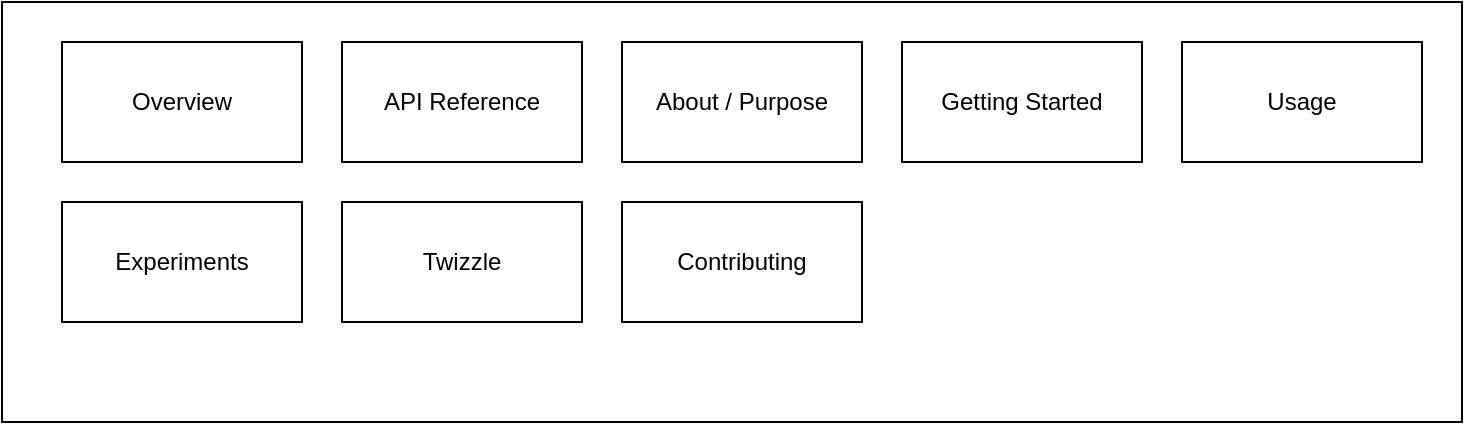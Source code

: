 <mxfile>
    <diagram id="KPOwolzW9mEkkymvlo-T" name="Homepage">
        <mxGraphModel dx="878" dy="540" grid="1" gridSize="10" guides="1" tooltips="1" connect="1" arrows="1" fold="1" page="1" pageScale="1" pageWidth="827" pageHeight="1169" math="0" shadow="0">
            <root>
                <mxCell id="0"/>
                <mxCell id="1" parent="0"/>
                <mxCell id="2" value="" style="rounded=0;whiteSpace=wrap;html=1;" vertex="1" parent="1">
                    <mxGeometry x="30" y="40" width="730" height="210" as="geometry"/>
                </mxCell>
                <mxCell id="3" value="Overview" style="rounded=0;whiteSpace=wrap;html=1;" vertex="1" parent="1">
                    <mxGeometry x="60" y="60" width="120" height="60" as="geometry"/>
                </mxCell>
                <mxCell id="4" value="API Reference" style="rounded=0;whiteSpace=wrap;html=1;" vertex="1" parent="1">
                    <mxGeometry x="200" y="60" width="120" height="60" as="geometry"/>
                </mxCell>
                <mxCell id="5" value="About / Purpose" style="rounded=0;whiteSpace=wrap;html=1;" vertex="1" parent="1">
                    <mxGeometry x="340" y="60" width="120" height="60" as="geometry"/>
                </mxCell>
                <mxCell id="6" value="Getting Started" style="rounded=0;whiteSpace=wrap;html=1;" vertex="1" parent="1">
                    <mxGeometry x="480" y="60" width="120" height="60" as="geometry"/>
                </mxCell>
                <mxCell id="7" value="Usage" style="rounded=0;whiteSpace=wrap;html=1;" vertex="1" parent="1">
                    <mxGeometry x="620" y="60" width="120" height="60" as="geometry"/>
                </mxCell>
                <mxCell id="8" value="Experiments" style="rounded=0;whiteSpace=wrap;html=1;" vertex="1" parent="1">
                    <mxGeometry x="60" y="140" width="120" height="60" as="geometry"/>
                </mxCell>
                <mxCell id="9" value="Twizzle" style="rounded=0;whiteSpace=wrap;html=1;" vertex="1" parent="1">
                    <mxGeometry x="200" y="140" width="120" height="60" as="geometry"/>
                </mxCell>
                <mxCell id="10" value="Contributing" style="rounded=0;whiteSpace=wrap;html=1;" vertex="1" parent="1">
                    <mxGeometry x="340" y="140" width="120" height="60" as="geometry"/>
                </mxCell>
            </root>
        </mxGraphModel>
    </diagram>
</mxfile>